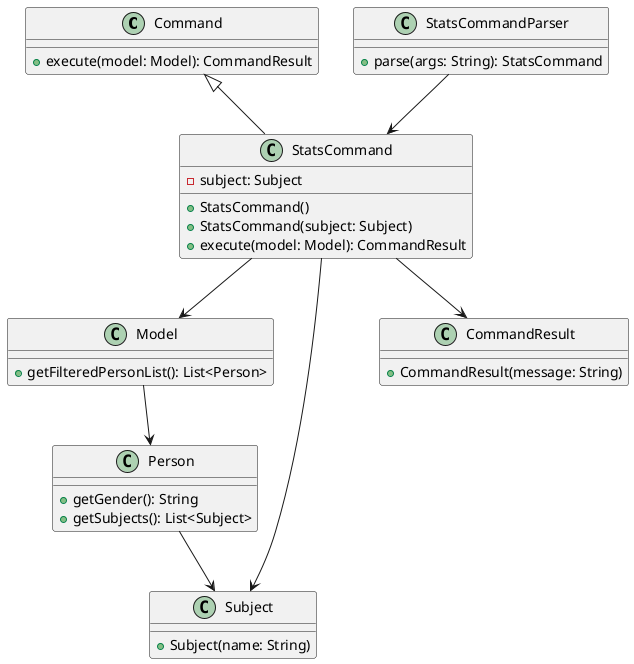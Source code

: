 @startuml
class Command {
    + execute(model: Model): CommandResult
}

class StatsCommand {
    - subject: Subject
    + StatsCommand()
    + StatsCommand(subject: Subject)
    + execute(model: Model): CommandResult
}

class StatsCommandParser {
    + parse(args: String): StatsCommand
}

class Model {
    + getFilteredPersonList(): List<Person>
}

class Subject {
    + Subject(name: String)
}

class Person {
    + getGender(): String
    + getSubjects(): List<Subject>
}

class CommandResult {
    + CommandResult(message: String)
}

Command <|-- StatsCommand
StatsCommand --> Model
StatsCommand --> Subject
Model --> Person
StatsCommand --> CommandResult
Person --> Subject
StatsCommandParser --> StatsCommand
@enduml
